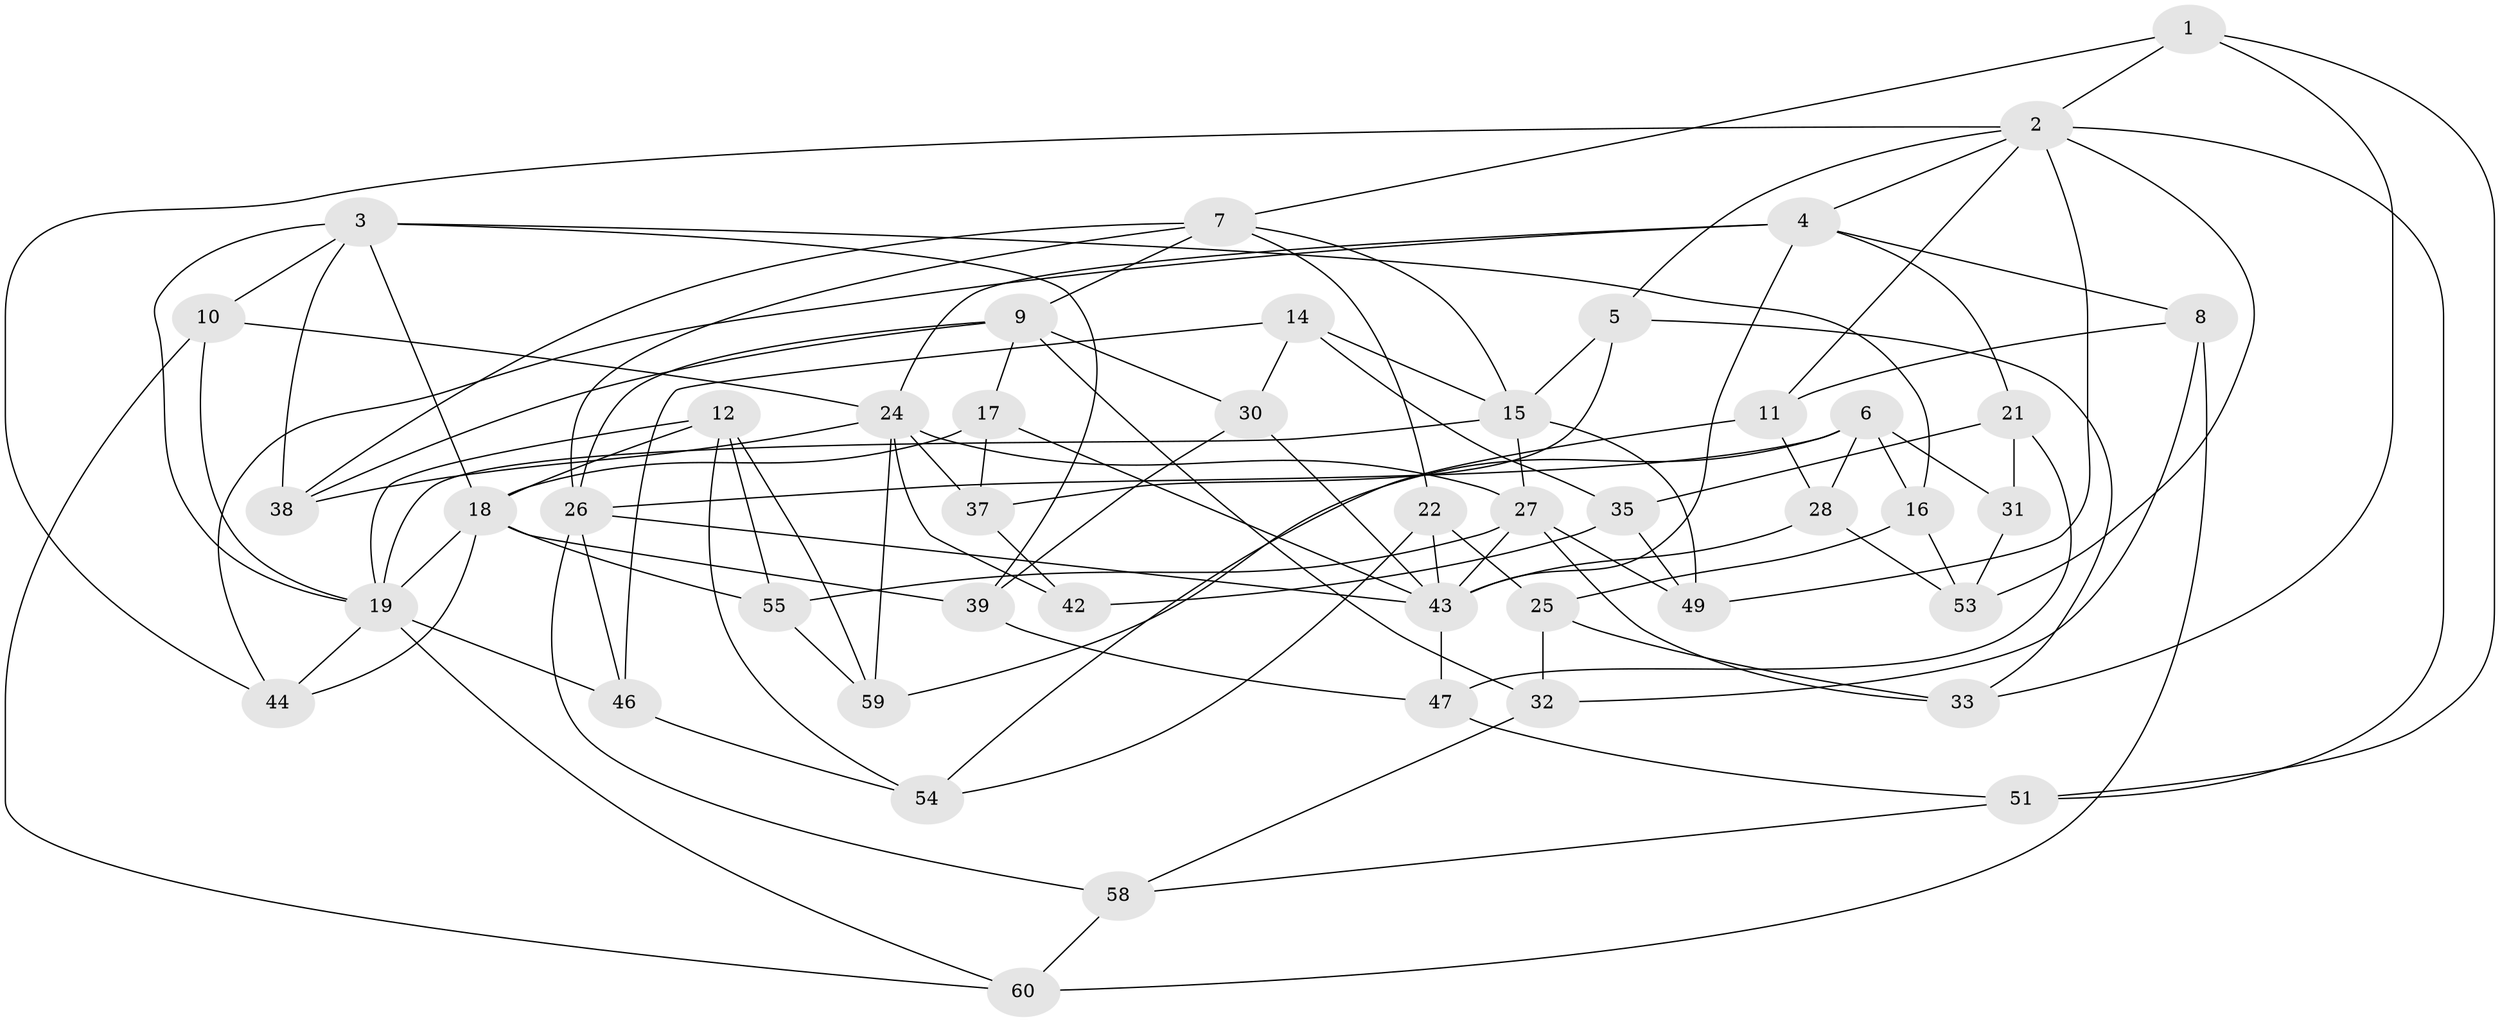 // original degree distribution, {4: 1.0}
// Generated by graph-tools (version 1.1) at 2025/20/03/04/25 18:20:54]
// undirected, 46 vertices, 108 edges
graph export_dot {
graph [start="1"]
  node [color=gray90,style=filled];
  1;
  2 [super="+41"];
  3 [super="+13"];
  4 [super="+50"];
  5;
  6 [super="+64"];
  7 [super="+40"];
  8;
  9 [super="+36"];
  10;
  11;
  12 [super="+29"];
  14;
  15 [super="+20"];
  16;
  17;
  18 [super="+45+34"];
  19 [super="+23"];
  21;
  22;
  24 [super="+48+52"];
  25;
  26 [super="+62+63"];
  27 [super="+56"];
  28;
  30;
  31;
  32;
  33;
  35;
  37;
  38;
  39;
  42;
  43 [super="+65+66"];
  44;
  46;
  47;
  49;
  51;
  53;
  54;
  55;
  58;
  59;
  60;
  1 -- 51;
  1 -- 2;
  1 -- 33;
  1 -- 7;
  2 -- 4;
  2 -- 44;
  2 -- 49;
  2 -- 51;
  2 -- 5;
  2 -- 53;
  2 -- 11;
  3 -- 38;
  3 -- 16;
  3 -- 10;
  3 -- 39;
  3 -- 19;
  3 -- 18;
  4 -- 43;
  4 -- 8;
  4 -- 24;
  4 -- 21;
  4 -- 44;
  5 -- 37;
  5 -- 33;
  5 -- 15;
  6 -- 28;
  6 -- 16;
  6 -- 31 [weight=2];
  6 -- 26;
  6 -- 59;
  7 -- 22;
  7 -- 26;
  7 -- 9;
  7 -- 38;
  7 -- 15;
  8 -- 32;
  8 -- 11;
  8 -- 60;
  9 -- 30;
  9 -- 38;
  9 -- 32;
  9 -- 17;
  9 -- 26;
  10 -- 60;
  10 -- 19;
  10 -- 24;
  11 -- 28;
  11 -- 54;
  12 -- 19;
  12 -- 55;
  12 -- 18 [weight=2];
  12 -- 59;
  12 -- 54;
  14 -- 35;
  14 -- 15;
  14 -- 46;
  14 -- 30;
  15 -- 19;
  15 -- 27;
  15 -- 49;
  16 -- 53;
  16 -- 25;
  17 -- 37;
  17 -- 43;
  17 -- 18;
  18 -- 39;
  18 -- 19;
  18 -- 44;
  18 -- 55;
  19 -- 60;
  19 -- 44;
  19 -- 46;
  21 -- 31;
  21 -- 47;
  21 -- 35;
  22 -- 54;
  22 -- 25;
  22 -- 43;
  24 -- 59;
  24 -- 42 [weight=2];
  24 -- 27;
  24 -- 37;
  24 -- 38;
  25 -- 32;
  25 -- 33;
  26 -- 58;
  26 -- 46;
  26 -- 43;
  27 -- 33;
  27 -- 43;
  27 -- 49;
  27 -- 55;
  28 -- 53;
  28 -- 43;
  30 -- 39;
  30 -- 43;
  31 -- 53;
  32 -- 58;
  35 -- 42;
  35 -- 49;
  37 -- 42;
  39 -- 47;
  43 -- 47;
  46 -- 54;
  47 -- 51;
  51 -- 58;
  55 -- 59;
  58 -- 60;
}
